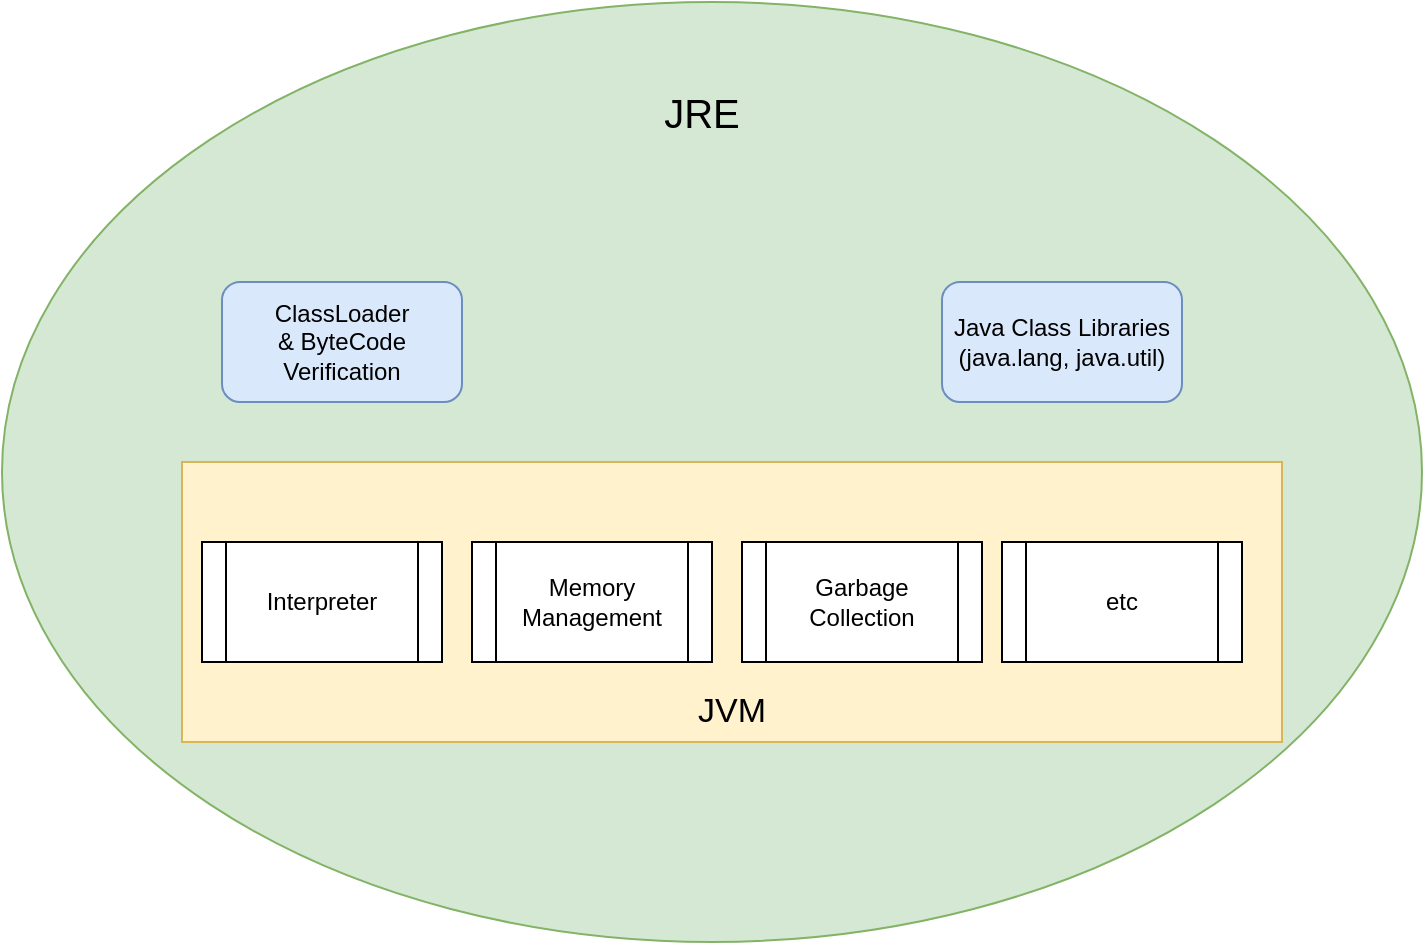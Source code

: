 <mxfile version="24.8.9">
  <diagram name="Page-1" id="yqFK6ZJKggj9p757Yx6d">
    <mxGraphModel dx="1434" dy="738" grid="1" gridSize="10" guides="1" tooltips="1" connect="1" arrows="1" fold="1" page="1" pageScale="1" pageWidth="850" pageHeight="1100" math="0" shadow="0">
      <root>
        <mxCell id="0" />
        <mxCell id="1" parent="0" />
        <mxCell id="dh7HeG-a6tT588fbjHX--1" value="&lt;div&gt;&lt;br&gt;&lt;/div&gt;" style="ellipse;whiteSpace=wrap;html=1;fillColor=#d5e8d4;strokeColor=#82b366;" parent="1" vertex="1">
          <mxGeometry x="70" y="160" width="710" height="470" as="geometry" />
        </mxCell>
        <mxCell id="dh7HeG-a6tT588fbjHX--3" value="&lt;font style=&quot;font-size: 20px;&quot;&gt;JRE&lt;/font&gt;" style="text;strokeColor=none;align=center;fillColor=none;html=1;verticalAlign=middle;whiteSpace=wrap;rounded=0;" parent="1" vertex="1">
          <mxGeometry x="320" y="200" width="200" height="30" as="geometry" />
        </mxCell>
        <mxCell id="dh7HeG-a6tT588fbjHX--4" value="Java Class Libraries&lt;br&gt;(java.lang, java.util)" style="rounded=1;whiteSpace=wrap;html=1;fillColor=#dae8fc;strokeColor=#6c8ebf;" parent="1" vertex="1">
          <mxGeometry x="540" y="300" width="120" height="60" as="geometry" />
        </mxCell>
        <mxCell id="dh7HeG-a6tT588fbjHX--5" value="ClassLoader&lt;br&gt;&amp;amp; ByteCode Verification" style="rounded=1;whiteSpace=wrap;html=1;fillColor=#dae8fc;strokeColor=#6c8ebf;" parent="1" vertex="1">
          <mxGeometry x="180" y="300" width="120" height="60" as="geometry" />
        </mxCell>
        <mxCell id="dh7HeG-a6tT588fbjHX--6" value="" style="rounded=0;whiteSpace=wrap;html=1;fillColor=#fff2cc;strokeColor=#d6b656;" parent="1" vertex="1">
          <mxGeometry x="160" y="390" width="550" height="140" as="geometry" />
        </mxCell>
        <mxCell id="dh7HeG-a6tT588fbjHX--7" value="Interpreter" style="shape=process;whiteSpace=wrap;html=1;backgroundOutline=1;" parent="1" vertex="1">
          <mxGeometry x="170" y="430" width="120" height="60" as="geometry" />
        </mxCell>
        <mxCell id="dh7HeG-a6tT588fbjHX--9" value="Memory Management" style="shape=process;whiteSpace=wrap;html=1;backgroundOutline=1;" parent="1" vertex="1">
          <mxGeometry x="305" y="430" width="120" height="60" as="geometry" />
        </mxCell>
        <mxCell id="dh7HeG-a6tT588fbjHX--10" value="Garbage Collection" style="shape=process;whiteSpace=wrap;html=1;backgroundOutline=1;" parent="1" vertex="1">
          <mxGeometry x="440" y="430" width="120" height="60" as="geometry" />
        </mxCell>
        <mxCell id="dh7HeG-a6tT588fbjHX--12" value="etc" style="shape=process;whiteSpace=wrap;html=1;backgroundOutline=1;" parent="1" vertex="1">
          <mxGeometry x="570" y="430" width="120" height="60" as="geometry" />
        </mxCell>
        <mxCell id="dh7HeG-a6tT588fbjHX--13" value="JVM" style="text;strokeColor=none;align=center;fillColor=none;html=1;verticalAlign=middle;whiteSpace=wrap;rounded=0;fontSize=17;" parent="1" vertex="1">
          <mxGeometry x="405" y="500" width="60" height="30" as="geometry" />
        </mxCell>
      </root>
    </mxGraphModel>
  </diagram>
</mxfile>
